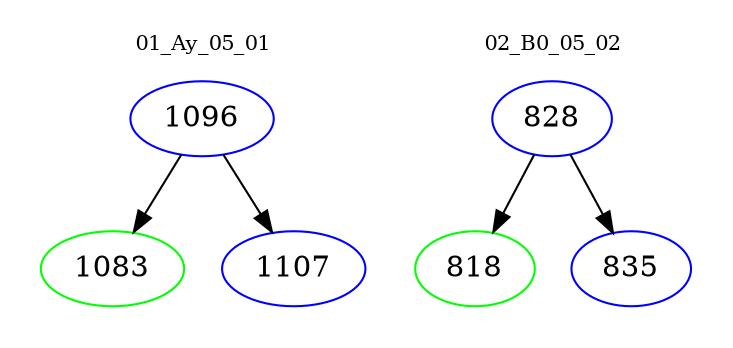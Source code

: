 digraph{
subgraph cluster_0 {
color = white
label = "01_Ay_05_01";
fontsize=10;
T0_1096 [label="1096", color="blue"]
T0_1096 -> T0_1083 [color="black"]
T0_1083 [label="1083", color="green"]
T0_1096 -> T0_1107 [color="black"]
T0_1107 [label="1107", color="blue"]
}
subgraph cluster_1 {
color = white
label = "02_B0_05_02";
fontsize=10;
T1_828 [label="828", color="blue"]
T1_828 -> T1_818 [color="black"]
T1_818 [label="818", color="green"]
T1_828 -> T1_835 [color="black"]
T1_835 [label="835", color="blue"]
}
}
